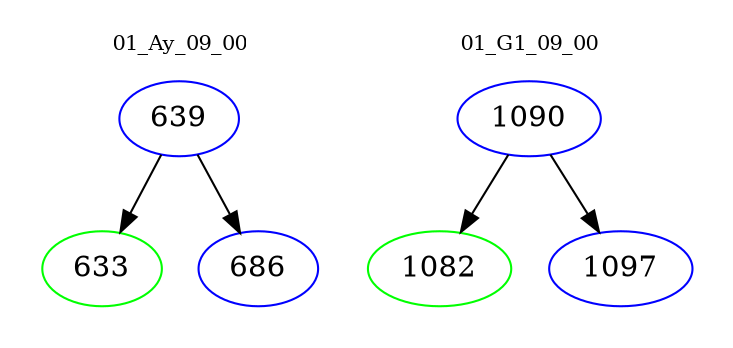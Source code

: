 digraph{
subgraph cluster_0 {
color = white
label = "01_Ay_09_00";
fontsize=10;
T0_639 [label="639", color="blue"]
T0_639 -> T0_633 [color="black"]
T0_633 [label="633", color="green"]
T0_639 -> T0_686 [color="black"]
T0_686 [label="686", color="blue"]
}
subgraph cluster_1 {
color = white
label = "01_G1_09_00";
fontsize=10;
T1_1090 [label="1090", color="blue"]
T1_1090 -> T1_1082 [color="black"]
T1_1082 [label="1082", color="green"]
T1_1090 -> T1_1097 [color="black"]
T1_1097 [label="1097", color="blue"]
}
}
